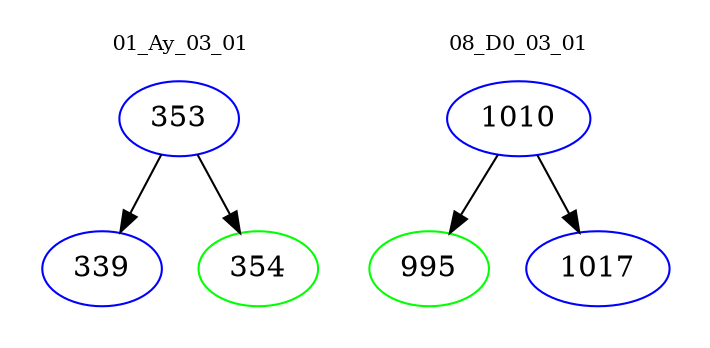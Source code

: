 digraph{
subgraph cluster_0 {
color = white
label = "01_Ay_03_01";
fontsize=10;
T0_353 [label="353", color="blue"]
T0_353 -> T0_339 [color="black"]
T0_339 [label="339", color="blue"]
T0_353 -> T0_354 [color="black"]
T0_354 [label="354", color="green"]
}
subgraph cluster_1 {
color = white
label = "08_D0_03_01";
fontsize=10;
T1_1010 [label="1010", color="blue"]
T1_1010 -> T1_995 [color="black"]
T1_995 [label="995", color="green"]
T1_1010 -> T1_1017 [color="black"]
T1_1017 [label="1017", color="blue"]
}
}
